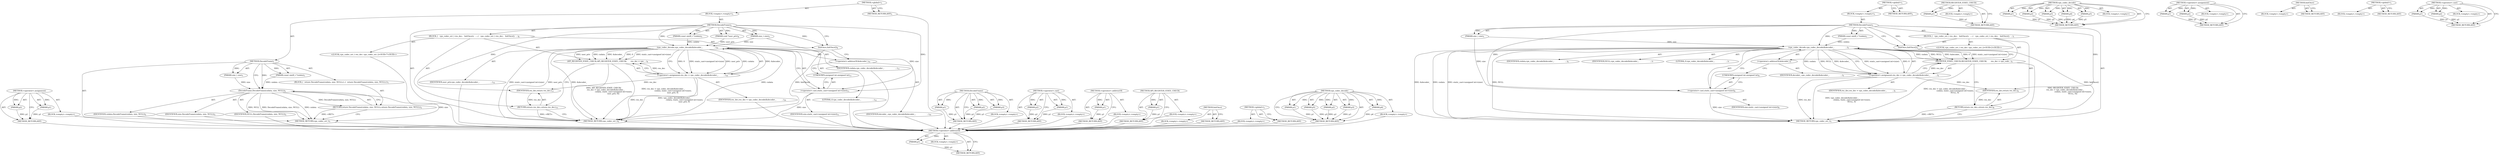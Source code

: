 digraph "vpx_codec_decode" {
vulnerable_71 [label=<(METHOD,&lt;operator&gt;.addressOf)>];
vulnerable_72 [label=<(PARAM,p1)>];
vulnerable_73 [label=<(BLOCK,&lt;empty&gt;,&lt;empty&gt;)>];
vulnerable_74 [label=<(METHOD_RETURN,ANY)>];
vulnerable_6 [label=<(METHOD,&lt;global&gt;)<SUB>1</SUB>>];
vulnerable_7 [label=<(BLOCK,&lt;empty&gt;,&lt;empty&gt;)<SUB>1</SUB>>];
vulnerable_8 [label=<(METHOD,DecodeFrame)<SUB>1</SUB>>];
vulnerable_9 [label=<(PARAM,const uint8_t *cxdata)<SUB>1</SUB>>];
vulnerable_10 [label=<(PARAM,size_t size)<SUB>1</SUB>>];
vulnerable_11 [label=<(BLOCK,{
   vpx_codec_err_t res_dec;
   InitOnce();
  ...,{
   vpx_codec_err_t res_dec;
   InitOnce();
  ...)<SUB>1</SUB>>];
vulnerable_12 [label="<(LOCAL,vpx_codec_err_t res_dec: vpx_codec_err_t)<SUB>2</SUB>>"];
vulnerable_13 [label=<(InitOnce,InitOnce())<SUB>3</SUB>>];
vulnerable_14 [label=<(REGISTER_STATE_CHECK,REGISTER_STATE_CHECK(
       res_dec = vpx_code...)<SUB>4</SUB>>];
vulnerable_15 [label=<(&lt;operator&gt;.assignment,res_dec = vpx_codec_decode(&amp;decoder_,
         ...)<SUB>5</SUB>>];
vulnerable_16 [label=<(IDENTIFIER,res_dec,res_dec = vpx_codec_decode(&amp;decoder_,
         ...)<SUB>5</SUB>>];
vulnerable_17 [label=<(vpx_codec_decode,vpx_codec_decode(&amp;decoder_,
                   ...)<SUB>5</SUB>>];
vulnerable_18 [label=<(&lt;operator&gt;.addressOf,&amp;decoder_)<SUB>5</SUB>>];
vulnerable_19 [label=<(IDENTIFIER,decoder_,vpx_codec_decode(&amp;decoder_,
                   ...)<SUB>5</SUB>>];
vulnerable_20 [label=<(IDENTIFIER,cxdata,vpx_codec_decode(&amp;decoder_,
                   ...)<SUB>6</SUB>>];
vulnerable_21 [label=<(&lt;operator&gt;.cast,static_cast&lt;unsigned int&gt;(size))<SUB>6</SUB>>];
vulnerable_22 [label=<(UNKNOWN,unsigned int,unsigned int)<SUB>6</SUB>>];
vulnerable_23 [label=<(IDENTIFIER,size,static_cast&lt;unsigned int&gt;(size))<SUB>6</SUB>>];
vulnerable_24 [label=<(IDENTIFIER,NULL,vpx_codec_decode(&amp;decoder_,
                   ...)<SUB>7</SUB>>];
vulnerable_25 [label=<(LITERAL,0,vpx_codec_decode(&amp;decoder_,
                   ...)<SUB>7</SUB>>];
vulnerable_26 [label=<(RETURN,return res_dec;,return res_dec;)<SUB>8</SUB>>];
vulnerable_27 [label=<(IDENTIFIER,res_dec,return res_dec;)<SUB>8</SUB>>];
vulnerable_28 [label=<(METHOD_RETURN,vpx_codec_err_t)<SUB>1</SUB>>];
vulnerable_30 [label=<(METHOD_RETURN,ANY)<SUB>1</SUB>>];
vulnerable_54 [label=<(METHOD,REGISTER_STATE_CHECK)>];
vulnerable_55 [label=<(PARAM,p1)>];
vulnerable_56 [label=<(BLOCK,&lt;empty&gt;,&lt;empty&gt;)>];
vulnerable_57 [label=<(METHOD_RETURN,ANY)>];
vulnerable_63 [label=<(METHOD,vpx_codec_decode)>];
vulnerable_64 [label=<(PARAM,p1)>];
vulnerable_65 [label=<(PARAM,p2)>];
vulnerable_66 [label=<(PARAM,p3)>];
vulnerable_67 [label=<(PARAM,p4)>];
vulnerable_68 [label=<(PARAM,p5)>];
vulnerable_69 [label=<(BLOCK,&lt;empty&gt;,&lt;empty&gt;)>];
vulnerable_70 [label=<(METHOD_RETURN,ANY)>];
vulnerable_58 [label=<(METHOD,&lt;operator&gt;.assignment)>];
vulnerable_59 [label=<(PARAM,p1)>];
vulnerable_60 [label=<(PARAM,p2)>];
vulnerable_61 [label=<(BLOCK,&lt;empty&gt;,&lt;empty&gt;)>];
vulnerable_62 [label=<(METHOD_RETURN,ANY)>];
vulnerable_51 [label=<(METHOD,InitOnce)>];
vulnerable_52 [label=<(BLOCK,&lt;empty&gt;,&lt;empty&gt;)>];
vulnerable_53 [label=<(METHOD_RETURN,ANY)>];
vulnerable_45 [label=<(METHOD,&lt;global&gt;)<SUB>1</SUB>>];
vulnerable_46 [label=<(BLOCK,&lt;empty&gt;,&lt;empty&gt;)>];
vulnerable_47 [label=<(METHOD_RETURN,ANY)>];
vulnerable_75 [label=<(METHOD,&lt;operator&gt;.cast)>];
vulnerable_76 [label=<(PARAM,p1)>];
vulnerable_77 [label=<(PARAM,p2)>];
vulnerable_78 [label=<(BLOCK,&lt;empty&gt;,&lt;empty&gt;)>];
vulnerable_79 [label=<(METHOD_RETURN,ANY)>];
fixed_78 [label=<(METHOD,&lt;operator&gt;.assignment)>];
fixed_79 [label=<(PARAM,p1)>];
fixed_80 [label=<(PARAM,p2)>];
fixed_81 [label=<(BLOCK,&lt;empty&gt;,&lt;empty&gt;)>];
fixed_82 [label=<(METHOD_RETURN,ANY)>];
fixed_6 [label=<(METHOD,&lt;global&gt;)<SUB>1</SUB>>];
fixed_7 [label=<(BLOCK,&lt;empty&gt;,&lt;empty&gt;)<SUB>1</SUB>>];
fixed_8 [label=<(METHOD,DecodeFrame)<SUB>1</SUB>>];
fixed_9 [label=<(PARAM,const uint8_t *cxdata)<SUB>1</SUB>>];
fixed_10 [label=<(PARAM,size_t size)<SUB>1</SUB>>];
fixed_11 [label=<(BLOCK,{
  return DecodeFrame(cxdata, size, NULL);
},{
  return DecodeFrame(cxdata, size, NULL);
})<SUB>1</SUB>>];
fixed_12 [label=<(RETURN,return DecodeFrame(cxdata, size, NULL);,return DecodeFrame(cxdata, size, NULL);)<SUB>2</SUB>>];
fixed_13 [label=<(DecodeFrame,DecodeFrame(cxdata, size, NULL))<SUB>2</SUB>>];
fixed_14 [label=<(IDENTIFIER,cxdata,DecodeFrame(cxdata, size, NULL))<SUB>2</SUB>>];
fixed_15 [label=<(IDENTIFIER,size,DecodeFrame(cxdata, size, NULL))<SUB>2</SUB>>];
fixed_16 [label=<(IDENTIFIER,NULL,DecodeFrame(cxdata, size, NULL))<SUB>2</SUB>>];
fixed_17 [label=<(METHOD_RETURN,vpx_codec_err_t)<SUB>1</SUB>>];
fixed_19 [label=<(METHOD,DecodeFrame)<SUB>5</SUB>>];
fixed_20 [label=<(PARAM,const uint8_t *cxdata)<SUB>5</SUB>>];
fixed_21 [label=<(PARAM,size_t size)<SUB>5</SUB>>];
fixed_22 [label=<(PARAM,void *user_priv)<SUB>6</SUB>>];
fixed_23 [label=<(BLOCK,{
   vpx_codec_err_t res_dec;
   InitOnce();
  ...,{
   vpx_codec_err_t res_dec;
   InitOnce();
  ...)<SUB>6</SUB>>];
fixed_24 [label="<(LOCAL,vpx_codec_err_t res_dec: vpx_codec_err_t)<SUB>7</SUB>>"];
fixed_25 [label=<(InitOnce,InitOnce())<SUB>8</SUB>>];
fixed_26 [label=<(API_REGISTER_STATE_CHECK,API_REGISTER_STATE_CHECK(
       res_dec = vpx_...)<SUB>9</SUB>>];
fixed_27 [label=<(&lt;operator&gt;.assignment,res_dec = vpx_codec_decode(&amp;decoder_,
         ...)<SUB>10</SUB>>];
fixed_28 [label=<(IDENTIFIER,res_dec,res_dec = vpx_codec_decode(&amp;decoder_,
         ...)<SUB>10</SUB>>];
fixed_29 [label=<(vpx_codec_decode,vpx_codec_decode(&amp;decoder_,
                   ...)<SUB>10</SUB>>];
fixed_30 [label=<(&lt;operator&gt;.addressOf,&amp;decoder_)<SUB>10</SUB>>];
fixed_31 [label=<(IDENTIFIER,decoder_,vpx_codec_decode(&amp;decoder_,
                   ...)<SUB>10</SUB>>];
fixed_32 [label=<(IDENTIFIER,cxdata,vpx_codec_decode(&amp;decoder_,
                   ...)<SUB>11</SUB>>];
fixed_33 [label=<(&lt;operator&gt;.cast,static_cast&lt;unsigned int&gt;(size))<SUB>11</SUB>>];
fixed_34 [label=<(UNKNOWN,unsigned int,unsigned int)<SUB>11</SUB>>];
fixed_35 [label=<(IDENTIFIER,size,static_cast&lt;unsigned int&gt;(size))<SUB>11</SUB>>];
fixed_36 [label=<(IDENTIFIER,user_priv,vpx_codec_decode(&amp;decoder_,
                   ...)<SUB>12</SUB>>];
fixed_37 [label=<(LITERAL,0,vpx_codec_decode(&amp;decoder_,
                   ...)<SUB>12</SUB>>];
fixed_38 [label=<(RETURN,return res_dec;,return res_dec;)<SUB>13</SUB>>];
fixed_39 [label=<(IDENTIFIER,res_dec,return res_dec;)<SUB>13</SUB>>];
fixed_40 [label=<(METHOD_RETURN,vpx_codec_err_t)<SUB>5</SUB>>];
fixed_42 [label=<(METHOD_RETURN,ANY)<SUB>1</SUB>>];
fixed_65 [label=<(METHOD,DecodeFrame)>];
fixed_66 [label=<(PARAM,p1)>];
fixed_67 [label=<(PARAM,p2)>];
fixed_68 [label=<(PARAM,p3)>];
fixed_69 [label=<(BLOCK,&lt;empty&gt;,&lt;empty&gt;)>];
fixed_70 [label=<(METHOD_RETURN,ANY)>];
fixed_95 [label=<(METHOD,&lt;operator&gt;.cast)>];
fixed_96 [label=<(PARAM,p1)>];
fixed_97 [label=<(PARAM,p2)>];
fixed_98 [label=<(BLOCK,&lt;empty&gt;,&lt;empty&gt;)>];
fixed_99 [label=<(METHOD_RETURN,ANY)>];
fixed_91 [label=<(METHOD,&lt;operator&gt;.addressOf)>];
fixed_92 [label=<(PARAM,p1)>];
fixed_93 [label=<(BLOCK,&lt;empty&gt;,&lt;empty&gt;)>];
fixed_94 [label=<(METHOD_RETURN,ANY)>];
fixed_74 [label=<(METHOD,API_REGISTER_STATE_CHECK)>];
fixed_75 [label=<(PARAM,p1)>];
fixed_76 [label=<(BLOCK,&lt;empty&gt;,&lt;empty&gt;)>];
fixed_77 [label=<(METHOD_RETURN,ANY)>];
fixed_71 [label=<(METHOD,InitOnce)>];
fixed_72 [label=<(BLOCK,&lt;empty&gt;,&lt;empty&gt;)>];
fixed_73 [label=<(METHOD_RETURN,ANY)>];
fixed_59 [label=<(METHOD,&lt;global&gt;)<SUB>1</SUB>>];
fixed_60 [label=<(BLOCK,&lt;empty&gt;,&lt;empty&gt;)>];
fixed_61 [label=<(METHOD_RETURN,ANY)>];
fixed_83 [label=<(METHOD,vpx_codec_decode)>];
fixed_84 [label=<(PARAM,p1)>];
fixed_85 [label=<(PARAM,p2)>];
fixed_86 [label=<(PARAM,p3)>];
fixed_87 [label=<(PARAM,p4)>];
fixed_88 [label=<(PARAM,p5)>];
fixed_89 [label=<(BLOCK,&lt;empty&gt;,&lt;empty&gt;)>];
fixed_90 [label=<(METHOD_RETURN,ANY)>];
vulnerable_71 -> vulnerable_72  [key=0, label="AST: "];
vulnerable_71 -> vulnerable_72  [key=1, label="DDG: "];
vulnerable_71 -> vulnerable_73  [key=0, label="AST: "];
vulnerable_71 -> vulnerable_74  [key=0, label="AST: "];
vulnerable_71 -> vulnerable_74  [key=1, label="CFG: "];
vulnerable_72 -> vulnerable_74  [key=0, label="DDG: p1"];
vulnerable_6 -> vulnerable_7  [key=0, label="AST: "];
vulnerable_6 -> vulnerable_30  [key=0, label="AST: "];
vulnerable_6 -> vulnerable_30  [key=1, label="CFG: "];
vulnerable_7 -> vulnerable_8  [key=0, label="AST: "];
vulnerable_8 -> vulnerable_9  [key=0, label="AST: "];
vulnerable_8 -> vulnerable_9  [key=1, label="DDG: "];
vulnerable_8 -> vulnerable_10  [key=0, label="AST: "];
vulnerable_8 -> vulnerable_10  [key=1, label="DDG: "];
vulnerable_8 -> vulnerable_11  [key=0, label="AST: "];
vulnerable_8 -> vulnerable_28  [key=0, label="AST: "];
vulnerable_8 -> vulnerable_13  [key=0, label="CFG: "];
vulnerable_8 -> vulnerable_13  [key=1, label="DDG: "];
vulnerable_8 -> vulnerable_27  [key=0, label="DDG: "];
vulnerable_8 -> vulnerable_17  [key=0, label="DDG: "];
vulnerable_8 -> vulnerable_21  [key=0, label="DDG: "];
vulnerable_9 -> vulnerable_17  [key=0, label="DDG: cxdata"];
vulnerable_10 -> vulnerable_17  [key=0, label="DDG: size"];
vulnerable_10 -> vulnerable_21  [key=0, label="DDG: size"];
vulnerable_11 -> vulnerable_12  [key=0, label="AST: "];
vulnerable_11 -> vulnerable_13  [key=0, label="AST: "];
vulnerable_11 -> vulnerable_14  [key=0, label="AST: "];
vulnerable_11 -> vulnerable_26  [key=0, label="AST: "];
vulnerable_13 -> vulnerable_18  [key=0, label="CFG: "];
vulnerable_13 -> vulnerable_28  [key=0, label="DDG: InitOnce()"];
vulnerable_14 -> vulnerable_15  [key=0, label="AST: "];
vulnerable_14 -> vulnerable_26  [key=0, label="CFG: "];
vulnerable_14 -> vulnerable_28  [key=0, label="DDG: res_dec = vpx_codec_decode(&amp;decoder_,
                                  cxdata, static_cast&lt;unsigned int&gt;(size),
                                 NULL, 0)"];
vulnerable_14 -> vulnerable_28  [key=1, label="DDG: REGISTER_STATE_CHECK(
       res_dec = vpx_codec_decode(&amp;decoder_,
                                  cxdata, static_cast&lt;unsigned int&gt;(size),
                                 NULL, 0))"];
vulnerable_15 -> vulnerable_16  [key=0, label="AST: "];
vulnerable_15 -> vulnerable_17  [key=0, label="AST: "];
vulnerable_15 -> vulnerable_14  [key=0, label="CFG: "];
vulnerable_15 -> vulnerable_14  [key=1, label="DDG: res_dec"];
vulnerable_15 -> vulnerable_28  [key=0, label="DDG: res_dec"];
vulnerable_15 -> vulnerable_28  [key=1, label="DDG: vpx_codec_decode(&amp;decoder_,
                                  cxdata, static_cast&lt;unsigned int&gt;(size),
                                 NULL, 0)"];
vulnerable_15 -> vulnerable_27  [key=0, label="DDG: res_dec"];
vulnerable_17 -> vulnerable_18  [key=0, label="AST: "];
vulnerable_17 -> vulnerable_20  [key=0, label="AST: "];
vulnerable_17 -> vulnerable_21  [key=0, label="AST: "];
vulnerable_17 -> vulnerable_24  [key=0, label="AST: "];
vulnerable_17 -> vulnerable_25  [key=0, label="AST: "];
vulnerable_17 -> vulnerable_15  [key=0, label="CFG: "];
vulnerable_17 -> vulnerable_15  [key=1, label="DDG: cxdata"];
vulnerable_17 -> vulnerable_15  [key=2, label="DDG: NULL"];
vulnerable_17 -> vulnerable_15  [key=3, label="DDG: &amp;decoder_"];
vulnerable_17 -> vulnerable_15  [key=4, label="DDG: 0"];
vulnerable_17 -> vulnerable_15  [key=5, label="DDG: static_cast&lt;unsigned int&gt;(size)"];
vulnerable_17 -> vulnerable_28  [key=0, label="DDG: &amp;decoder_"];
vulnerable_17 -> vulnerable_28  [key=1, label="DDG: cxdata"];
vulnerable_17 -> vulnerable_28  [key=2, label="DDG: static_cast&lt;unsigned int&gt;(size)"];
vulnerable_17 -> vulnerable_28  [key=3, label="DDG: NULL"];
vulnerable_17 -> vulnerable_14  [key=0, label="DDG: cxdata"];
vulnerable_17 -> vulnerable_14  [key=1, label="DDG: NULL"];
vulnerable_17 -> vulnerable_14  [key=2, label="DDG: &amp;decoder_"];
vulnerable_17 -> vulnerable_14  [key=3, label="DDG: 0"];
vulnerable_17 -> vulnerable_14  [key=4, label="DDG: static_cast&lt;unsigned int&gt;(size)"];
vulnerable_18 -> vulnerable_19  [key=0, label="AST: "];
vulnerable_18 -> vulnerable_22  [key=0, label="CFG: "];
vulnerable_21 -> vulnerable_22  [key=0, label="AST: "];
vulnerable_21 -> vulnerable_23  [key=0, label="AST: "];
vulnerable_21 -> vulnerable_17  [key=0, label="CFG: "];
vulnerable_21 -> vulnerable_28  [key=0, label="DDG: size"];
vulnerable_22 -> vulnerable_21  [key=0, label="CFG: "];
vulnerable_26 -> vulnerable_27  [key=0, label="AST: "];
vulnerable_26 -> vulnerable_28  [key=0, label="CFG: "];
vulnerable_26 -> vulnerable_28  [key=1, label="DDG: &lt;RET&gt;"];
vulnerable_27 -> vulnerable_26  [key=0, label="DDG: res_dec"];
vulnerable_54 -> vulnerable_55  [key=0, label="AST: "];
vulnerable_54 -> vulnerable_55  [key=1, label="DDG: "];
vulnerable_54 -> vulnerable_56  [key=0, label="AST: "];
vulnerable_54 -> vulnerable_57  [key=0, label="AST: "];
vulnerable_54 -> vulnerable_57  [key=1, label="CFG: "];
vulnerable_55 -> vulnerable_57  [key=0, label="DDG: p1"];
vulnerable_63 -> vulnerable_64  [key=0, label="AST: "];
vulnerable_63 -> vulnerable_64  [key=1, label="DDG: "];
vulnerable_63 -> vulnerable_69  [key=0, label="AST: "];
vulnerable_63 -> vulnerable_65  [key=0, label="AST: "];
vulnerable_63 -> vulnerable_65  [key=1, label="DDG: "];
vulnerable_63 -> vulnerable_70  [key=0, label="AST: "];
vulnerable_63 -> vulnerable_70  [key=1, label="CFG: "];
vulnerable_63 -> vulnerable_66  [key=0, label="AST: "];
vulnerable_63 -> vulnerable_66  [key=1, label="DDG: "];
vulnerable_63 -> vulnerable_67  [key=0, label="AST: "];
vulnerable_63 -> vulnerable_67  [key=1, label="DDG: "];
vulnerable_63 -> vulnerable_68  [key=0, label="AST: "];
vulnerable_63 -> vulnerable_68  [key=1, label="DDG: "];
vulnerable_64 -> vulnerable_70  [key=0, label="DDG: p1"];
vulnerable_65 -> vulnerable_70  [key=0, label="DDG: p2"];
vulnerable_66 -> vulnerable_70  [key=0, label="DDG: p3"];
vulnerable_67 -> vulnerable_70  [key=0, label="DDG: p4"];
vulnerable_68 -> vulnerable_70  [key=0, label="DDG: p5"];
vulnerable_58 -> vulnerable_59  [key=0, label="AST: "];
vulnerable_58 -> vulnerable_59  [key=1, label="DDG: "];
vulnerable_58 -> vulnerable_61  [key=0, label="AST: "];
vulnerable_58 -> vulnerable_60  [key=0, label="AST: "];
vulnerable_58 -> vulnerable_60  [key=1, label="DDG: "];
vulnerable_58 -> vulnerable_62  [key=0, label="AST: "];
vulnerable_58 -> vulnerable_62  [key=1, label="CFG: "];
vulnerable_59 -> vulnerable_62  [key=0, label="DDG: p1"];
vulnerable_60 -> vulnerable_62  [key=0, label="DDG: p2"];
vulnerable_51 -> vulnerable_52  [key=0, label="AST: "];
vulnerable_51 -> vulnerable_53  [key=0, label="AST: "];
vulnerable_51 -> vulnerable_53  [key=1, label="CFG: "];
vulnerable_45 -> vulnerable_46  [key=0, label="AST: "];
vulnerable_45 -> vulnerable_47  [key=0, label="AST: "];
vulnerable_45 -> vulnerable_47  [key=1, label="CFG: "];
vulnerable_75 -> vulnerable_76  [key=0, label="AST: "];
vulnerable_75 -> vulnerable_76  [key=1, label="DDG: "];
vulnerable_75 -> vulnerable_78  [key=0, label="AST: "];
vulnerable_75 -> vulnerable_77  [key=0, label="AST: "];
vulnerable_75 -> vulnerable_77  [key=1, label="DDG: "];
vulnerable_75 -> vulnerable_79  [key=0, label="AST: "];
vulnerable_75 -> vulnerable_79  [key=1, label="CFG: "];
vulnerable_76 -> vulnerable_79  [key=0, label="DDG: p1"];
vulnerable_77 -> vulnerable_79  [key=0, label="DDG: p2"];
fixed_78 -> fixed_79  [key=0, label="AST: "];
fixed_78 -> fixed_79  [key=1, label="DDG: "];
fixed_78 -> fixed_81  [key=0, label="AST: "];
fixed_78 -> fixed_80  [key=0, label="AST: "];
fixed_78 -> fixed_80  [key=1, label="DDG: "];
fixed_78 -> fixed_82  [key=0, label="AST: "];
fixed_78 -> fixed_82  [key=1, label="CFG: "];
fixed_79 -> fixed_82  [key=0, label="DDG: p1"];
fixed_80 -> fixed_82  [key=0, label="DDG: p2"];
fixed_81 -> vulnerable_71  [key=0];
fixed_82 -> vulnerable_71  [key=0];
fixed_6 -> fixed_7  [key=0, label="AST: "];
fixed_6 -> fixed_42  [key=0, label="AST: "];
fixed_6 -> fixed_42  [key=1, label="CFG: "];
fixed_7 -> fixed_8  [key=0, label="AST: "];
fixed_7 -> fixed_19  [key=0, label="AST: "];
fixed_8 -> fixed_9  [key=0, label="AST: "];
fixed_8 -> fixed_9  [key=1, label="DDG: "];
fixed_8 -> fixed_10  [key=0, label="AST: "];
fixed_8 -> fixed_10  [key=1, label="DDG: "];
fixed_8 -> fixed_11  [key=0, label="AST: "];
fixed_8 -> fixed_17  [key=0, label="AST: "];
fixed_8 -> fixed_13  [key=0, label="CFG: "];
fixed_8 -> fixed_13  [key=1, label="DDG: "];
fixed_9 -> fixed_13  [key=0, label="DDG: cxdata"];
fixed_10 -> fixed_13  [key=0, label="DDG: size"];
fixed_11 -> fixed_12  [key=0, label="AST: "];
fixed_12 -> fixed_13  [key=0, label="AST: "];
fixed_12 -> fixed_17  [key=0, label="CFG: "];
fixed_12 -> fixed_17  [key=1, label="DDG: &lt;RET&gt;"];
fixed_13 -> fixed_14  [key=0, label="AST: "];
fixed_13 -> fixed_15  [key=0, label="AST: "];
fixed_13 -> fixed_16  [key=0, label="AST: "];
fixed_13 -> fixed_12  [key=0, label="CFG: "];
fixed_13 -> fixed_12  [key=1, label="DDG: DecodeFrame(cxdata, size, NULL)"];
fixed_13 -> fixed_17  [key=0, label="DDG: cxdata"];
fixed_13 -> fixed_17  [key=1, label="DDG: size"];
fixed_13 -> fixed_17  [key=2, label="DDG: NULL"];
fixed_13 -> fixed_17  [key=3, label="DDG: DecodeFrame(cxdata, size, NULL)"];
fixed_14 -> vulnerable_71  [key=0];
fixed_15 -> vulnerable_71  [key=0];
fixed_16 -> vulnerable_71  [key=0];
fixed_17 -> vulnerable_71  [key=0];
fixed_19 -> fixed_20  [key=0, label="AST: "];
fixed_19 -> fixed_20  [key=1, label="DDG: "];
fixed_19 -> fixed_21  [key=0, label="AST: "];
fixed_19 -> fixed_21  [key=1, label="DDG: "];
fixed_19 -> fixed_22  [key=0, label="AST: "];
fixed_19 -> fixed_22  [key=1, label="DDG: "];
fixed_19 -> fixed_23  [key=0, label="AST: "];
fixed_19 -> fixed_40  [key=0, label="AST: "];
fixed_19 -> fixed_25  [key=0, label="CFG: "];
fixed_19 -> fixed_25  [key=1, label="DDG: "];
fixed_19 -> fixed_39  [key=0, label="DDG: "];
fixed_19 -> fixed_29  [key=0, label="DDG: "];
fixed_19 -> fixed_33  [key=0, label="DDG: "];
fixed_20 -> fixed_29  [key=0, label="DDG: cxdata"];
fixed_21 -> fixed_29  [key=0, label="DDG: size"];
fixed_21 -> fixed_33  [key=0, label="DDG: size"];
fixed_22 -> fixed_29  [key=0, label="DDG: user_priv"];
fixed_23 -> fixed_24  [key=0, label="AST: "];
fixed_23 -> fixed_25  [key=0, label="AST: "];
fixed_23 -> fixed_26  [key=0, label="AST: "];
fixed_23 -> fixed_38  [key=0, label="AST: "];
fixed_24 -> vulnerable_71  [key=0];
fixed_25 -> fixed_30  [key=0, label="CFG: "];
fixed_25 -> fixed_40  [key=0, label="DDG: InitOnce()"];
fixed_26 -> fixed_27  [key=0, label="AST: "];
fixed_26 -> fixed_38  [key=0, label="CFG: "];
fixed_26 -> fixed_40  [key=0, label="DDG: res_dec = vpx_codec_decode(&amp;decoder_,
                                  cxdata, static_cast&lt;unsigned int&gt;(size),
                                 user_priv, 0)"];
fixed_26 -> fixed_40  [key=1, label="DDG: API_REGISTER_STATE_CHECK(
       res_dec = vpx_codec_decode(&amp;decoder_,
                                  cxdata, static_cast&lt;unsigned int&gt;(size),
                                 user_priv, 0))"];
fixed_27 -> fixed_28  [key=0, label="AST: "];
fixed_27 -> fixed_29  [key=0, label="AST: "];
fixed_27 -> fixed_26  [key=0, label="CFG: "];
fixed_27 -> fixed_26  [key=1, label="DDG: res_dec"];
fixed_27 -> fixed_40  [key=0, label="DDG: res_dec"];
fixed_27 -> fixed_40  [key=1, label="DDG: vpx_codec_decode(&amp;decoder_,
                                  cxdata, static_cast&lt;unsigned int&gt;(size),
                                 user_priv, 0)"];
fixed_27 -> fixed_39  [key=0, label="DDG: res_dec"];
fixed_28 -> vulnerable_71  [key=0];
fixed_29 -> fixed_30  [key=0, label="AST: "];
fixed_29 -> fixed_32  [key=0, label="AST: "];
fixed_29 -> fixed_33  [key=0, label="AST: "];
fixed_29 -> fixed_36  [key=0, label="AST: "];
fixed_29 -> fixed_37  [key=0, label="AST: "];
fixed_29 -> fixed_27  [key=0, label="CFG: "];
fixed_29 -> fixed_27  [key=1, label="DDG: 0"];
fixed_29 -> fixed_27  [key=2, label="DDG: static_cast&lt;unsigned int&gt;(size)"];
fixed_29 -> fixed_27  [key=3, label="DDG: user_priv"];
fixed_29 -> fixed_27  [key=4, label="DDG: cxdata"];
fixed_29 -> fixed_27  [key=5, label="DDG: &amp;decoder_"];
fixed_29 -> fixed_40  [key=0, label="DDG: &amp;decoder_"];
fixed_29 -> fixed_40  [key=1, label="DDG: cxdata"];
fixed_29 -> fixed_40  [key=2, label="DDG: static_cast&lt;unsigned int&gt;(size)"];
fixed_29 -> fixed_40  [key=3, label="DDG: user_priv"];
fixed_29 -> fixed_26  [key=0, label="DDG: 0"];
fixed_29 -> fixed_26  [key=1, label="DDG: static_cast&lt;unsigned int&gt;(size)"];
fixed_29 -> fixed_26  [key=2, label="DDG: user_priv"];
fixed_29 -> fixed_26  [key=3, label="DDG: cxdata"];
fixed_29 -> fixed_26  [key=4, label="DDG: &amp;decoder_"];
fixed_30 -> fixed_31  [key=0, label="AST: "];
fixed_30 -> fixed_34  [key=0, label="CFG: "];
fixed_31 -> vulnerable_71  [key=0];
fixed_32 -> vulnerable_71  [key=0];
fixed_33 -> fixed_34  [key=0, label="AST: "];
fixed_33 -> fixed_35  [key=0, label="AST: "];
fixed_33 -> fixed_29  [key=0, label="CFG: "];
fixed_33 -> fixed_40  [key=0, label="DDG: size"];
fixed_34 -> fixed_33  [key=0, label="CFG: "];
fixed_35 -> vulnerable_71  [key=0];
fixed_36 -> vulnerable_71  [key=0];
fixed_37 -> vulnerable_71  [key=0];
fixed_38 -> fixed_39  [key=0, label="AST: "];
fixed_38 -> fixed_40  [key=0, label="CFG: "];
fixed_38 -> fixed_40  [key=1, label="DDG: &lt;RET&gt;"];
fixed_39 -> fixed_38  [key=0, label="DDG: res_dec"];
fixed_40 -> vulnerable_71  [key=0];
fixed_42 -> vulnerable_71  [key=0];
fixed_65 -> fixed_66  [key=0, label="AST: "];
fixed_65 -> fixed_66  [key=1, label="DDG: "];
fixed_65 -> fixed_69  [key=0, label="AST: "];
fixed_65 -> fixed_67  [key=0, label="AST: "];
fixed_65 -> fixed_67  [key=1, label="DDG: "];
fixed_65 -> fixed_70  [key=0, label="AST: "];
fixed_65 -> fixed_70  [key=1, label="CFG: "];
fixed_65 -> fixed_68  [key=0, label="AST: "];
fixed_65 -> fixed_68  [key=1, label="DDG: "];
fixed_66 -> fixed_70  [key=0, label="DDG: p1"];
fixed_67 -> fixed_70  [key=0, label="DDG: p2"];
fixed_68 -> fixed_70  [key=0, label="DDG: p3"];
fixed_69 -> vulnerable_71  [key=0];
fixed_70 -> vulnerable_71  [key=0];
fixed_95 -> fixed_96  [key=0, label="AST: "];
fixed_95 -> fixed_96  [key=1, label="DDG: "];
fixed_95 -> fixed_98  [key=0, label="AST: "];
fixed_95 -> fixed_97  [key=0, label="AST: "];
fixed_95 -> fixed_97  [key=1, label="DDG: "];
fixed_95 -> fixed_99  [key=0, label="AST: "];
fixed_95 -> fixed_99  [key=1, label="CFG: "];
fixed_96 -> fixed_99  [key=0, label="DDG: p1"];
fixed_97 -> fixed_99  [key=0, label="DDG: p2"];
fixed_98 -> vulnerable_71  [key=0];
fixed_99 -> vulnerable_71  [key=0];
fixed_91 -> fixed_92  [key=0, label="AST: "];
fixed_91 -> fixed_92  [key=1, label="DDG: "];
fixed_91 -> fixed_93  [key=0, label="AST: "];
fixed_91 -> fixed_94  [key=0, label="AST: "];
fixed_91 -> fixed_94  [key=1, label="CFG: "];
fixed_92 -> fixed_94  [key=0, label="DDG: p1"];
fixed_93 -> vulnerable_71  [key=0];
fixed_94 -> vulnerable_71  [key=0];
fixed_74 -> fixed_75  [key=0, label="AST: "];
fixed_74 -> fixed_75  [key=1, label="DDG: "];
fixed_74 -> fixed_76  [key=0, label="AST: "];
fixed_74 -> fixed_77  [key=0, label="AST: "];
fixed_74 -> fixed_77  [key=1, label="CFG: "];
fixed_75 -> fixed_77  [key=0, label="DDG: p1"];
fixed_76 -> vulnerable_71  [key=0];
fixed_77 -> vulnerable_71  [key=0];
fixed_71 -> fixed_72  [key=0, label="AST: "];
fixed_71 -> fixed_73  [key=0, label="AST: "];
fixed_71 -> fixed_73  [key=1, label="CFG: "];
fixed_72 -> vulnerable_71  [key=0];
fixed_73 -> vulnerable_71  [key=0];
fixed_59 -> fixed_60  [key=0, label="AST: "];
fixed_59 -> fixed_61  [key=0, label="AST: "];
fixed_59 -> fixed_61  [key=1, label="CFG: "];
fixed_60 -> vulnerable_71  [key=0];
fixed_61 -> vulnerable_71  [key=0];
fixed_83 -> fixed_84  [key=0, label="AST: "];
fixed_83 -> fixed_84  [key=1, label="DDG: "];
fixed_83 -> fixed_89  [key=0, label="AST: "];
fixed_83 -> fixed_85  [key=0, label="AST: "];
fixed_83 -> fixed_85  [key=1, label="DDG: "];
fixed_83 -> fixed_90  [key=0, label="AST: "];
fixed_83 -> fixed_90  [key=1, label="CFG: "];
fixed_83 -> fixed_86  [key=0, label="AST: "];
fixed_83 -> fixed_86  [key=1, label="DDG: "];
fixed_83 -> fixed_87  [key=0, label="AST: "];
fixed_83 -> fixed_87  [key=1, label="DDG: "];
fixed_83 -> fixed_88  [key=0, label="AST: "];
fixed_83 -> fixed_88  [key=1, label="DDG: "];
fixed_84 -> fixed_90  [key=0, label="DDG: p1"];
fixed_85 -> fixed_90  [key=0, label="DDG: p2"];
fixed_86 -> fixed_90  [key=0, label="DDG: p3"];
fixed_87 -> fixed_90  [key=0, label="DDG: p4"];
fixed_88 -> fixed_90  [key=0, label="DDG: p5"];
fixed_89 -> vulnerable_71  [key=0];
fixed_90 -> vulnerable_71  [key=0];
}
